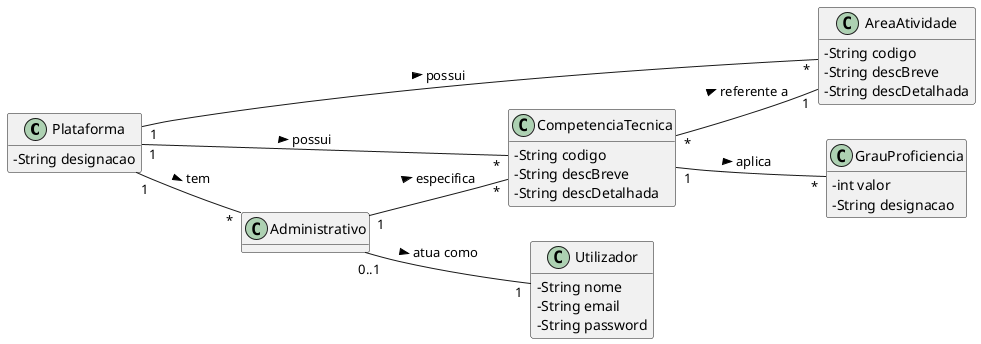 @startuml
hide methods
left to right direction
skinparam classAttributeIconSize 0


class Plataforma {
  -String designacao
}

class CompetenciaTecnica {
  -String codigo
  -String descBreve
  -String descDetalhada
}

class AreaAtividade {
  -String codigo
  -String descBreve
  -String descDetalhada
}

class Administrativo {

}

class Utilizador {
  -String nome
  -String email
  -String password
}
class GrauProficiencia {
-int valor
-String designacao
}

Plataforma "1" -- "*" CompetenciaTecnica : possui >
CompetenciaTecnica "*" -- "1" AreaAtividade : referente a >
Administrativo "1" -- "*" CompetenciaTecnica: especifica >
Administrativo "0..1" -- "1" Utilizador: atua como >
Plataforma "1" -- "*" Administrativo : tem >
Plataforma "1" -- "*" AreaAtividade : possui >
CompetenciaTecnica "1" -- "*" GrauProficiencia : aplica >


@enduml

